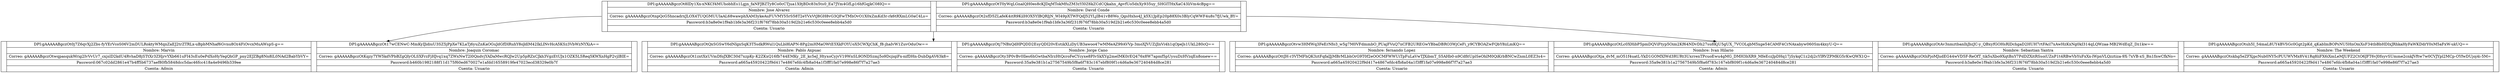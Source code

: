 digraph BTreeES{ 
 node[shape=record] 
node0xc000186450[label="<f0>|{<f1>DPI:gAAAAABgczOt8IDy1Xx-xNKCf4MUhobhEs1Lgjn_faNFJBZTy8Co0cCTjua1X9jBDc83x5ts0_Ea7JYm4GfLp16hfGqjkC08IQ==|Nombre: Jose Alvarez|Correo: gAAAAABgczOtnpQcG5hncadrxJLOX4TUQGMUUIaAL68wawphXAM3ykeAuFUVMY55rS58T2eYVxVtJ8GH8vG3QFwTMhOvO1X0xZmKd3r-rk6tRXmLG0aC4Ls=|Password:b3a8e0e1f9ab1bfe3a36f231f676f78bb30a519d2b21e6c530c0eee8ebb4a5d0|Cuenta: Usuario}|<f2>|{<f3>DPI:gAAAAABgczOtT0yWqLGnalQH0es8cKJDqMTokMfuZM3zYI0Z6kZCdCQkahn_ApvfUo5dxXy935uy_SHGITHxXaC43liVm4cBpg==|Nombre: David Conde|Correo: gAAAAABgczOt2sfD5ZLafeK4itR9KilHOX5YIBQRIjN_Wl49pXTWFQdJ52YLjIB41vB8Wo_QgsHxho4J_k5X1JpEp20p88X0s3BlyCqWWF4u8s7fjUwk_BY=|Password:b3a8e0e1f9ab1bfe3a36f231f676f78bb30a519d2b21e6c530c0eee8ebb4a5d0|Cuenta: Usuario}|<f4>"] 
node0xc000186f90[label="<f0>|{<f1>DPI:gAAAAABgczOt0j7Z6qvXj2Zbs-fyYErVcoS06V2mDULRoktyWMqnZaEJ2trZTRLx-uBpbMNhaf6Gvnu8Oz4FiOvcxMuAWspS-g==|Nombre: Marvin|Correo: gAAAAABgczOtwqpasqukWrig2IvVvUr7_cxjslD2kdU4RvhaD8jSTtXr3ZHjrvYXb661uFI43sEu0ePdXoHyYegQhGP_pny2EJZBg8Nn8lL0NAd2BabYbVY=|Password:067c02dd2861e47b4ff5b6737aef80fb5848dcc5dac46fcc418a4e9496b339ee|Cuenta: Admin}|<f2>|{<f3>DPI:gAAAAABgczOt17wCENwC-MmKyIJidiuU3SZ5jPpXe7KLaTj6yuZnKaOGuJdGfDlRuhY8oJdlM42IkLINvHcA5KSz3VbWzNYXiA==|Nombre: Joaquin Coromac|Correo: gAAAAABgczOtKqzy7YW5kdVPbBZgQIyOLSXFrzFjHJvq1xq7ZWxNwT2l0QndvjYADaMwcRQJw2Up5pRZxCJkh3VgzEtUJx1OZK5L5Req5KWXnHgP2vjlBIE=|Password:b460b1982188f11d175f60ed670027e1afdd16558919fe47023ecd38329e0b7f|Cuenta: Usuario}|<f4>"] 
node0xc000186450:f0 -> node0xc000186f90 
node0xc000187830[label="<f0>|{<f1>DPI:gAAAAABgczOtQxSGSwY6dNIgxSqK3T5sdkRWul1QuLbl8lAPN-8Pg2mHMaOWtE5XkFOYUoX5CWXjChK_f8-jhaIvW1ZuvOduOw==|Nombre: Pablo Axpuac|Correo: gAAAAABgczOt1zxtXxUVmDfoJXBC30d7xzpKy-K2ZKxQ16fb744EMKy_2E_kc5eJ_HtyxoCyjvV19WnSL9ONDSzmj5o9DcjiqiFx-nifDHn-DubDgAV63k8=|Password:a665a45920422f9d417e4867efdc4fb8a04a1f3fff1fa07e998e86f7f7a27ae3|Cuenta: Admin}|<f2>|{<f3>DPI:gAAAAABgczOtj7NBxQdHPQDD2EsyQDI20vEstikXLiDyUB3awoo47wMMeAZ99AVVp-3moXJVUZiJlnVi4h1qOpeJs1UkL280cQ==|Nombre: Jorge Cano|Correo: gAAAAABgczOty3P0vBv0Iles6hGwtbaNIrzHtQcroFeCYcyxe8PIvSkXYg2meIMK0rEQ476x8W7apmf5pUysuDzHVzqEn8onew==|Password:35a9e381b1a27567549b5f8a6f783c167ebf809f1c4d6a9e367240484d8ce281|Cuenta: Usuario}|<f4>"] 
node0xc000186450:f2 -> node0xc000187830 
node0xc000187890[label="<f0>|{<f1>DPI:gAAAAABgczOtvw3HMWq3FeErNfo3_w5g7M0VFdmmbO_PUajFVuQ7nCFB2UREGwYBbaDBRO3WjCeFi_y9CYBOAZwFQbY8iiLmKQ==|Nombre: fernando Lopez|Correo: gAAAAABgczOttJH-r3VTMFhQK3ztFqfaIJjMBrMLbhOrG9T0f2eOOCMFWWUiTpFuLaVwTJXibmT_S5AHb0-n9CdfitUplSeOhlM0QiKrbBNCwZnmL0EZ3s4=|Password:a665a45920422f9d417e4867efdc4fb8a04a1f3fff1fa07e998e86f7f7a27ae3|Cuenta: Usuario}|<f2>|{<f3>DPI:gAAAAABgczOtLc0XHibP5pmDQViFtyp5Oim2Kf64NDvDh27su8KjU5gUX_7VCOLqbM5xge54CAMF4CrNAxabyw060Sm4kxyU-Q==|Nombre: Ivan Hilario|Correo: gAAAAABgczOtja_dvM_mO51f4uatL-YkD1GOMXIWd3RURt3UxrrenTPcuoEwu4gMG_DMH3bXR9_MfeEczJpDHq17jSykqC1z2dj2cYIRVZPMKG5rKwQWX1Q=|Password:35a9e381b1a27567549b5f8a6f783c167ebf809f1c4d6a9e367240484d8ce281|Cuenta: Admin}|<f4>|{<f5>DPI:gAAAAABgczOtAv3nmztbanlhJbzJC-y_QBxyfGOHsRlDchgaD2HUH7rtFAcl7xAwHzKxNg0kI314qLQWzaa-MB2WdEqZ_Dz1kw==|Nombre: Sebastian Yantra|Correo: gAAAAABgczOthPjoMJudEG44wVD5F-ReOfT_tik5uXbo9XqtBnY7PdDZXitRSsoiUZnP1t4RBwVbYuFxXx-lWpnVLQzztiza-9X-7xVB-xS_Bn1fnwCfkNo=|Password:b3a8e0e1f9ab1bfe3a36f231f676f78bb30a519d2b21e6c530c0eee8ebb4a5d0|Cuenta: Usuario}|<f6>|{<f7>DPI:gAAAAABgczOtuh5I_54maL8UY4BVSGc0Ggt2pKd_qKabImBOPsNU5HnOmXsF34tbBbHDIxJRhkaHyFaWKDdrY0sM5aFxW-ukUQ==|Nombre: The Weekend|Correo: gAAAAABgczOtskhg5eZFXjpcNub0NY5cPUUWVMx8V41Rq8liFX6iXmLeMJUFZ2CtO6JFT6vJ0fsyvSUmme2cnkJVftw7w0CVJYpl2MCp-OYfwDUjoj4i-5M=|Password:a665a45920422f9d417e4867efdc4fb8a04a1f3fff1fa07e998e86f7f7a27ae3|Cuenta: Usuario}|<f8>"] 
node0xc000186450:f4 -> node0xc000187890 
}